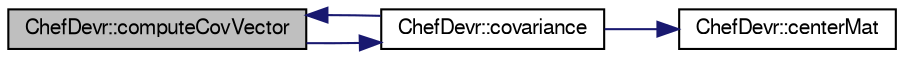 digraph "ChefDevr::computeCovVector"
{
  edge [fontname="FreeSans",fontsize="10",labelfontname="FreeSans",labelfontsize="10"];
  node [fontname="FreeSans",fontsize="10",shape=record];
  rankdir="LR";
  Node14 [label="ChefDevr::computeCovVector",height=0.2,width=0.4,color="black", fillcolor="grey75", style="filled", fontcolor="black"];
  Node14 -> Node15 [color="midnightblue",fontsize="10",style="solid",fontname="FreeSans"];
  Node15 [label="ChefDevr::covariance",height=0.2,width=0.4,color="black", fillcolor="white", style="filled",URL="$namespace_chef_devr.html#a13ff4baef0481276d6b78f9d47297d0d",tooltip="Covariance function given in the research paper : A Versatile Parametrization for Measured Materials ..."];
  Node15 -> Node16 [color="midnightblue",fontsize="10",style="solid",fontname="FreeSans"];
  Node16 [label="ChefDevr::centerMat",height=0.2,width=0.4,color="black", fillcolor="white", style="filled",URL="$namespace_chef_devr.html#a464db6c1ced4f8bd6b20bb4d6248cb7b",tooltip="Centers matrix by sustracting mean to all columns. "];
  Node15 -> Node14 [color="midnightblue",fontsize="10",style="solid",fontname="FreeSans"];
}

